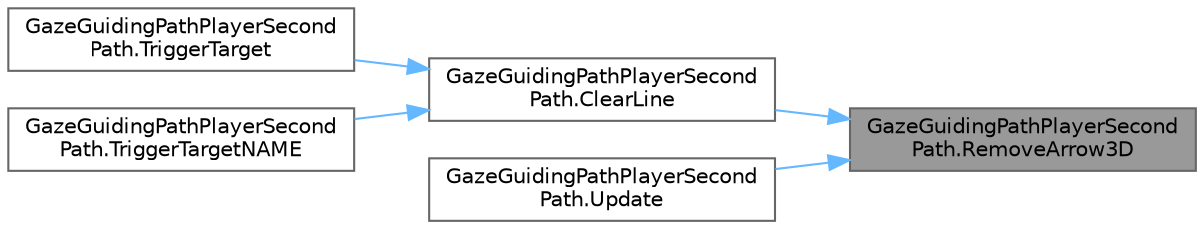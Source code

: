 digraph "GazeGuidingPathPlayerSecondPath.RemoveArrow3D"
{
 // LATEX_PDF_SIZE
  bgcolor="transparent";
  edge [fontname=Helvetica,fontsize=10,labelfontname=Helvetica,labelfontsize=10];
  node [fontname=Helvetica,fontsize=10,shape=box,height=0.2,width=0.4];
  rankdir="RL";
  Node1 [id="Node000001",label="GazeGuidingPathPlayerSecond\lPath.RemoveArrow3D",height=0.2,width=0.4,color="gray40", fillcolor="grey60", style="filled", fontcolor="black",tooltip="This method removes a rotating 3D arrow or 3DBinary arrow that is currently being rendered above an e..."];
  Node1 -> Node2 [id="edge1_Node000001_Node000002",dir="back",color="steelblue1",style="solid",tooltip=" "];
  Node2 [id="Node000002",label="GazeGuidingPathPlayerSecond\lPath.ClearLine",height=0.2,width=0.4,color="grey40", fillcolor="white", style="filled",URL="$class_gaze_guiding_path_player_second_path.html#abfaea83682c65cdef5ed56b975fa5e64",tooltip="This method clears the scene of all visual aids that are currently being rendered."];
  Node2 -> Node3 [id="edge2_Node000002_Node000003",dir="back",color="steelblue1",style="solid",tooltip=" "];
  Node3 [id="Node000003",label="GazeGuidingPathPlayerSecond\lPath.TriggerTarget",height=0.2,width=0.4,color="grey40", fillcolor="white", style="filled",URL="$class_gaze_guiding_path_player_second_path.html#a22fe9c05870655c97353cf08384399e6",tooltip=" "];
  Node2 -> Node4 [id="edge3_Node000002_Node000004",dir="back",color="steelblue1",style="solid",tooltip=" "];
  Node4 [id="Node000004",label="GazeGuidingPathPlayerSecond\lPath.TriggerTargetNAME",height=0.2,width=0.4,color="grey40", fillcolor="white", style="filled",URL="$class_gaze_guiding_path_player_second_path.html#accd8d14b8b6c8710215d8948ef53838a",tooltip="This method sets the current target of a GazeGuidingPathPlayerSecondPath instance."];
  Node1 -> Node5 [id="edge4_Node000001_Node000005",dir="back",color="steelblue1",style="solid",tooltip=" "];
  Node5 [id="Node000005",label="GazeGuidingPathPlayerSecond\lPath.Update",height=0.2,width=0.4,color="grey40", fillcolor="white", style="filled",URL="$class_gaze_guiding_path_player_second_path.html#a6018029d5a523bf786c196a08bf2ce66",tooltip="<summaQry> This method updates all active gaze-guiding tools."];
}
